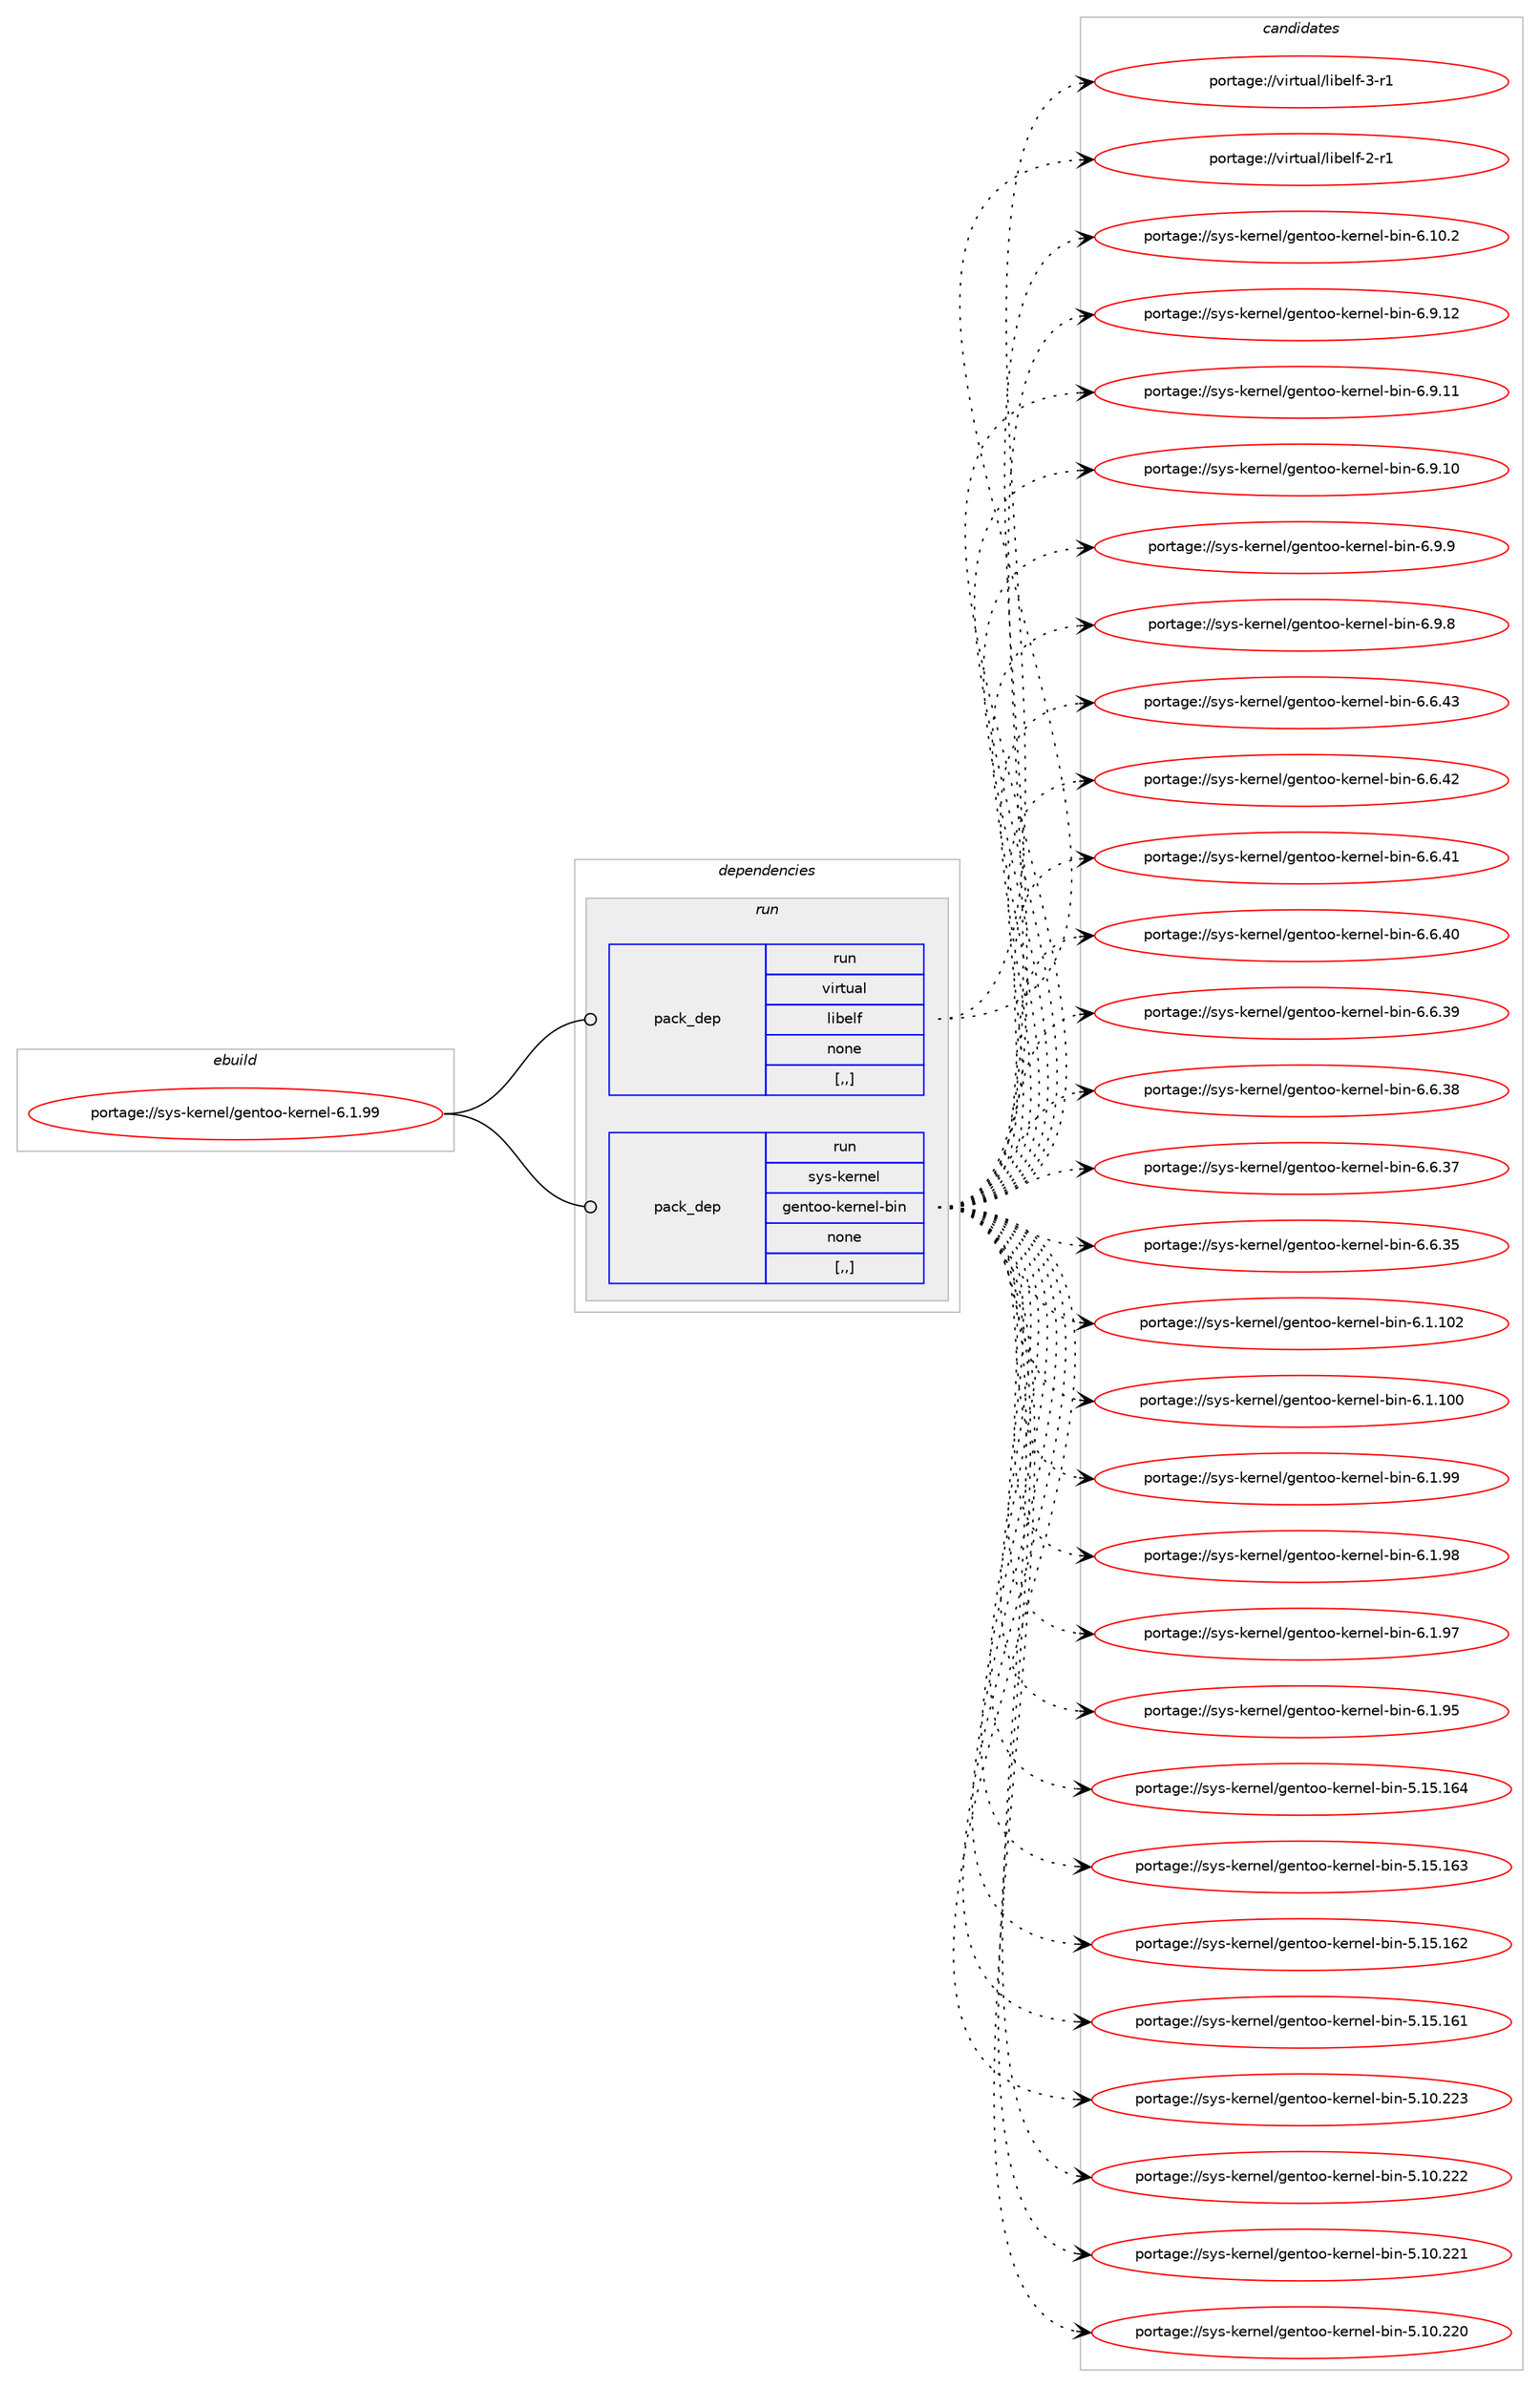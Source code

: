 digraph prolog {

# *************
# Graph options
# *************

newrank=true;
concentrate=true;
compound=true;
graph [rankdir=LR,fontname=Helvetica,fontsize=10,ranksep=1.5];#, ranksep=2.5, nodesep=0.2];
edge  [arrowhead=vee];
node  [fontname=Helvetica,fontsize=10];

# **********
# The ebuild
# **********

subgraph cluster_leftcol {
color=gray;
label=<<i>ebuild</i>>;
id [label="portage://sys-kernel/gentoo-kernel-6.1.99", color=red, width=4, href="../sys-kernel/gentoo-kernel-6.1.99.svg"];
}

# ****************
# The dependencies
# ****************

subgraph cluster_midcol {
color=gray;
label=<<i>dependencies</i>>;
subgraph cluster_compile {
fillcolor="#eeeeee";
style=filled;
label=<<i>compile</i>>;
}
subgraph cluster_compileandrun {
fillcolor="#eeeeee";
style=filled;
label=<<i>compile and run</i>>;
}
subgraph cluster_run {
fillcolor="#eeeeee";
style=filled;
label=<<i>run</i>>;
subgraph pack318634 {
dependency438391 [label=<<TABLE BORDER="0" CELLBORDER="1" CELLSPACING="0" CELLPADDING="4" WIDTH="220"><TR><TD ROWSPAN="6" CELLPADDING="30">pack_dep</TD></TR><TR><TD WIDTH="110">run</TD></TR><TR><TD>virtual</TD></TR><TR><TD>libelf</TD></TR><TR><TD>none</TD></TR><TR><TD>[,,]</TD></TR></TABLE>>, shape=none, color=blue];
}
id:e -> dependency438391:w [weight=20,style="solid",arrowhead="odot"];
subgraph pack318635 {
dependency438392 [label=<<TABLE BORDER="0" CELLBORDER="1" CELLSPACING="0" CELLPADDING="4" WIDTH="220"><TR><TD ROWSPAN="6" CELLPADDING="30">pack_dep</TD></TR><TR><TD WIDTH="110">run</TD></TR><TR><TD>sys-kernel</TD></TR><TR><TD>gentoo-kernel-bin</TD></TR><TR><TD>none</TD></TR><TR><TD>[,,]</TD></TR></TABLE>>, shape=none, color=blue];
}
id:e -> dependency438392:w [weight=20,style="solid",arrowhead="odot"];
}
}

# **************
# The candidates
# **************

subgraph cluster_choices {
rank=same;
color=gray;
label=<<i>candidates</i>>;

subgraph choice318634 {
color=black;
nodesep=1;
choice11810511411611797108471081059810110810245514511449 [label="portage://virtual/libelf-3-r1", color=red, width=4,href="../virtual/libelf-3-r1.svg"];
choice11810511411611797108471081059810110810245504511449 [label="portage://virtual/libelf-2-r1", color=red, width=4,href="../virtual/libelf-2-r1.svg"];
dependency438391:e -> choice11810511411611797108471081059810110810245514511449:w [style=dotted,weight="100"];
dependency438391:e -> choice11810511411611797108471081059810110810245504511449:w [style=dotted,weight="100"];
}
subgraph choice318635 {
color=black;
nodesep=1;
choice115121115451071011141101011084710310111011611111145107101114110101108459810511045544649484650 [label="portage://sys-kernel/gentoo-kernel-bin-6.10.2", color=red, width=4,href="../sys-kernel/gentoo-kernel-bin-6.10.2.svg"];
choice115121115451071011141101011084710310111011611111145107101114110101108459810511045544657464950 [label="portage://sys-kernel/gentoo-kernel-bin-6.9.12", color=red, width=4,href="../sys-kernel/gentoo-kernel-bin-6.9.12.svg"];
choice115121115451071011141101011084710310111011611111145107101114110101108459810511045544657464949 [label="portage://sys-kernel/gentoo-kernel-bin-6.9.11", color=red, width=4,href="../sys-kernel/gentoo-kernel-bin-6.9.11.svg"];
choice115121115451071011141101011084710310111011611111145107101114110101108459810511045544657464948 [label="portage://sys-kernel/gentoo-kernel-bin-6.9.10", color=red, width=4,href="../sys-kernel/gentoo-kernel-bin-6.9.10.svg"];
choice1151211154510710111411010110847103101110116111111451071011141101011084598105110455446574657 [label="portage://sys-kernel/gentoo-kernel-bin-6.9.9", color=red, width=4,href="../sys-kernel/gentoo-kernel-bin-6.9.9.svg"];
choice1151211154510710111411010110847103101110116111111451071011141101011084598105110455446574656 [label="portage://sys-kernel/gentoo-kernel-bin-6.9.8", color=red, width=4,href="../sys-kernel/gentoo-kernel-bin-6.9.8.svg"];
choice115121115451071011141101011084710310111011611111145107101114110101108459810511045544654465251 [label="portage://sys-kernel/gentoo-kernel-bin-6.6.43", color=red, width=4,href="../sys-kernel/gentoo-kernel-bin-6.6.43.svg"];
choice115121115451071011141101011084710310111011611111145107101114110101108459810511045544654465250 [label="portage://sys-kernel/gentoo-kernel-bin-6.6.42", color=red, width=4,href="../sys-kernel/gentoo-kernel-bin-6.6.42.svg"];
choice115121115451071011141101011084710310111011611111145107101114110101108459810511045544654465249 [label="portage://sys-kernel/gentoo-kernel-bin-6.6.41", color=red, width=4,href="../sys-kernel/gentoo-kernel-bin-6.6.41.svg"];
choice115121115451071011141101011084710310111011611111145107101114110101108459810511045544654465248 [label="portage://sys-kernel/gentoo-kernel-bin-6.6.40", color=red, width=4,href="../sys-kernel/gentoo-kernel-bin-6.6.40.svg"];
choice115121115451071011141101011084710310111011611111145107101114110101108459810511045544654465157 [label="portage://sys-kernel/gentoo-kernel-bin-6.6.39", color=red, width=4,href="../sys-kernel/gentoo-kernel-bin-6.6.39.svg"];
choice115121115451071011141101011084710310111011611111145107101114110101108459810511045544654465156 [label="portage://sys-kernel/gentoo-kernel-bin-6.6.38", color=red, width=4,href="../sys-kernel/gentoo-kernel-bin-6.6.38.svg"];
choice115121115451071011141101011084710310111011611111145107101114110101108459810511045544654465155 [label="portage://sys-kernel/gentoo-kernel-bin-6.6.37", color=red, width=4,href="../sys-kernel/gentoo-kernel-bin-6.6.37.svg"];
choice115121115451071011141101011084710310111011611111145107101114110101108459810511045544654465153 [label="portage://sys-kernel/gentoo-kernel-bin-6.6.35", color=red, width=4,href="../sys-kernel/gentoo-kernel-bin-6.6.35.svg"];
choice11512111545107101114110101108471031011101161111114510710111411010110845981051104554464946494850 [label="portage://sys-kernel/gentoo-kernel-bin-6.1.102", color=red, width=4,href="../sys-kernel/gentoo-kernel-bin-6.1.102.svg"];
choice11512111545107101114110101108471031011101161111114510710111411010110845981051104554464946494848 [label="portage://sys-kernel/gentoo-kernel-bin-6.1.100", color=red, width=4,href="../sys-kernel/gentoo-kernel-bin-6.1.100.svg"];
choice115121115451071011141101011084710310111011611111145107101114110101108459810511045544649465757 [label="portage://sys-kernel/gentoo-kernel-bin-6.1.99", color=red, width=4,href="../sys-kernel/gentoo-kernel-bin-6.1.99.svg"];
choice115121115451071011141101011084710310111011611111145107101114110101108459810511045544649465756 [label="portage://sys-kernel/gentoo-kernel-bin-6.1.98", color=red, width=4,href="../sys-kernel/gentoo-kernel-bin-6.1.98.svg"];
choice115121115451071011141101011084710310111011611111145107101114110101108459810511045544649465755 [label="portage://sys-kernel/gentoo-kernel-bin-6.1.97", color=red, width=4,href="../sys-kernel/gentoo-kernel-bin-6.1.97.svg"];
choice115121115451071011141101011084710310111011611111145107101114110101108459810511045544649465753 [label="portage://sys-kernel/gentoo-kernel-bin-6.1.95", color=red, width=4,href="../sys-kernel/gentoo-kernel-bin-6.1.95.svg"];
choice1151211154510710111411010110847103101110116111111451071011141101011084598105110455346495346495452 [label="portage://sys-kernel/gentoo-kernel-bin-5.15.164", color=red, width=4,href="../sys-kernel/gentoo-kernel-bin-5.15.164.svg"];
choice1151211154510710111411010110847103101110116111111451071011141101011084598105110455346495346495451 [label="portage://sys-kernel/gentoo-kernel-bin-5.15.163", color=red, width=4,href="../sys-kernel/gentoo-kernel-bin-5.15.163.svg"];
choice1151211154510710111411010110847103101110116111111451071011141101011084598105110455346495346495450 [label="portage://sys-kernel/gentoo-kernel-bin-5.15.162", color=red, width=4,href="../sys-kernel/gentoo-kernel-bin-5.15.162.svg"];
choice1151211154510710111411010110847103101110116111111451071011141101011084598105110455346495346495449 [label="portage://sys-kernel/gentoo-kernel-bin-5.15.161", color=red, width=4,href="../sys-kernel/gentoo-kernel-bin-5.15.161.svg"];
choice1151211154510710111411010110847103101110116111111451071011141101011084598105110455346494846505051 [label="portage://sys-kernel/gentoo-kernel-bin-5.10.223", color=red, width=4,href="../sys-kernel/gentoo-kernel-bin-5.10.223.svg"];
choice1151211154510710111411010110847103101110116111111451071011141101011084598105110455346494846505050 [label="portage://sys-kernel/gentoo-kernel-bin-5.10.222", color=red, width=4,href="../sys-kernel/gentoo-kernel-bin-5.10.222.svg"];
choice1151211154510710111411010110847103101110116111111451071011141101011084598105110455346494846505049 [label="portage://sys-kernel/gentoo-kernel-bin-5.10.221", color=red, width=4,href="../sys-kernel/gentoo-kernel-bin-5.10.221.svg"];
choice1151211154510710111411010110847103101110116111111451071011141101011084598105110455346494846505048 [label="portage://sys-kernel/gentoo-kernel-bin-5.10.220", color=red, width=4,href="../sys-kernel/gentoo-kernel-bin-5.10.220.svg"];
dependency438392:e -> choice115121115451071011141101011084710310111011611111145107101114110101108459810511045544649484650:w [style=dotted,weight="100"];
dependency438392:e -> choice115121115451071011141101011084710310111011611111145107101114110101108459810511045544657464950:w [style=dotted,weight="100"];
dependency438392:e -> choice115121115451071011141101011084710310111011611111145107101114110101108459810511045544657464949:w [style=dotted,weight="100"];
dependency438392:e -> choice115121115451071011141101011084710310111011611111145107101114110101108459810511045544657464948:w [style=dotted,weight="100"];
dependency438392:e -> choice1151211154510710111411010110847103101110116111111451071011141101011084598105110455446574657:w [style=dotted,weight="100"];
dependency438392:e -> choice1151211154510710111411010110847103101110116111111451071011141101011084598105110455446574656:w [style=dotted,weight="100"];
dependency438392:e -> choice115121115451071011141101011084710310111011611111145107101114110101108459810511045544654465251:w [style=dotted,weight="100"];
dependency438392:e -> choice115121115451071011141101011084710310111011611111145107101114110101108459810511045544654465250:w [style=dotted,weight="100"];
dependency438392:e -> choice115121115451071011141101011084710310111011611111145107101114110101108459810511045544654465249:w [style=dotted,weight="100"];
dependency438392:e -> choice115121115451071011141101011084710310111011611111145107101114110101108459810511045544654465248:w [style=dotted,weight="100"];
dependency438392:e -> choice115121115451071011141101011084710310111011611111145107101114110101108459810511045544654465157:w [style=dotted,weight="100"];
dependency438392:e -> choice115121115451071011141101011084710310111011611111145107101114110101108459810511045544654465156:w [style=dotted,weight="100"];
dependency438392:e -> choice115121115451071011141101011084710310111011611111145107101114110101108459810511045544654465155:w [style=dotted,weight="100"];
dependency438392:e -> choice115121115451071011141101011084710310111011611111145107101114110101108459810511045544654465153:w [style=dotted,weight="100"];
dependency438392:e -> choice11512111545107101114110101108471031011101161111114510710111411010110845981051104554464946494850:w [style=dotted,weight="100"];
dependency438392:e -> choice11512111545107101114110101108471031011101161111114510710111411010110845981051104554464946494848:w [style=dotted,weight="100"];
dependency438392:e -> choice115121115451071011141101011084710310111011611111145107101114110101108459810511045544649465757:w [style=dotted,weight="100"];
dependency438392:e -> choice115121115451071011141101011084710310111011611111145107101114110101108459810511045544649465756:w [style=dotted,weight="100"];
dependency438392:e -> choice115121115451071011141101011084710310111011611111145107101114110101108459810511045544649465755:w [style=dotted,weight="100"];
dependency438392:e -> choice115121115451071011141101011084710310111011611111145107101114110101108459810511045544649465753:w [style=dotted,weight="100"];
dependency438392:e -> choice1151211154510710111411010110847103101110116111111451071011141101011084598105110455346495346495452:w [style=dotted,weight="100"];
dependency438392:e -> choice1151211154510710111411010110847103101110116111111451071011141101011084598105110455346495346495451:w [style=dotted,weight="100"];
dependency438392:e -> choice1151211154510710111411010110847103101110116111111451071011141101011084598105110455346495346495450:w [style=dotted,weight="100"];
dependency438392:e -> choice1151211154510710111411010110847103101110116111111451071011141101011084598105110455346495346495449:w [style=dotted,weight="100"];
dependency438392:e -> choice1151211154510710111411010110847103101110116111111451071011141101011084598105110455346494846505051:w [style=dotted,weight="100"];
dependency438392:e -> choice1151211154510710111411010110847103101110116111111451071011141101011084598105110455346494846505050:w [style=dotted,weight="100"];
dependency438392:e -> choice1151211154510710111411010110847103101110116111111451071011141101011084598105110455346494846505049:w [style=dotted,weight="100"];
dependency438392:e -> choice1151211154510710111411010110847103101110116111111451071011141101011084598105110455346494846505048:w [style=dotted,weight="100"];
}
}

}
